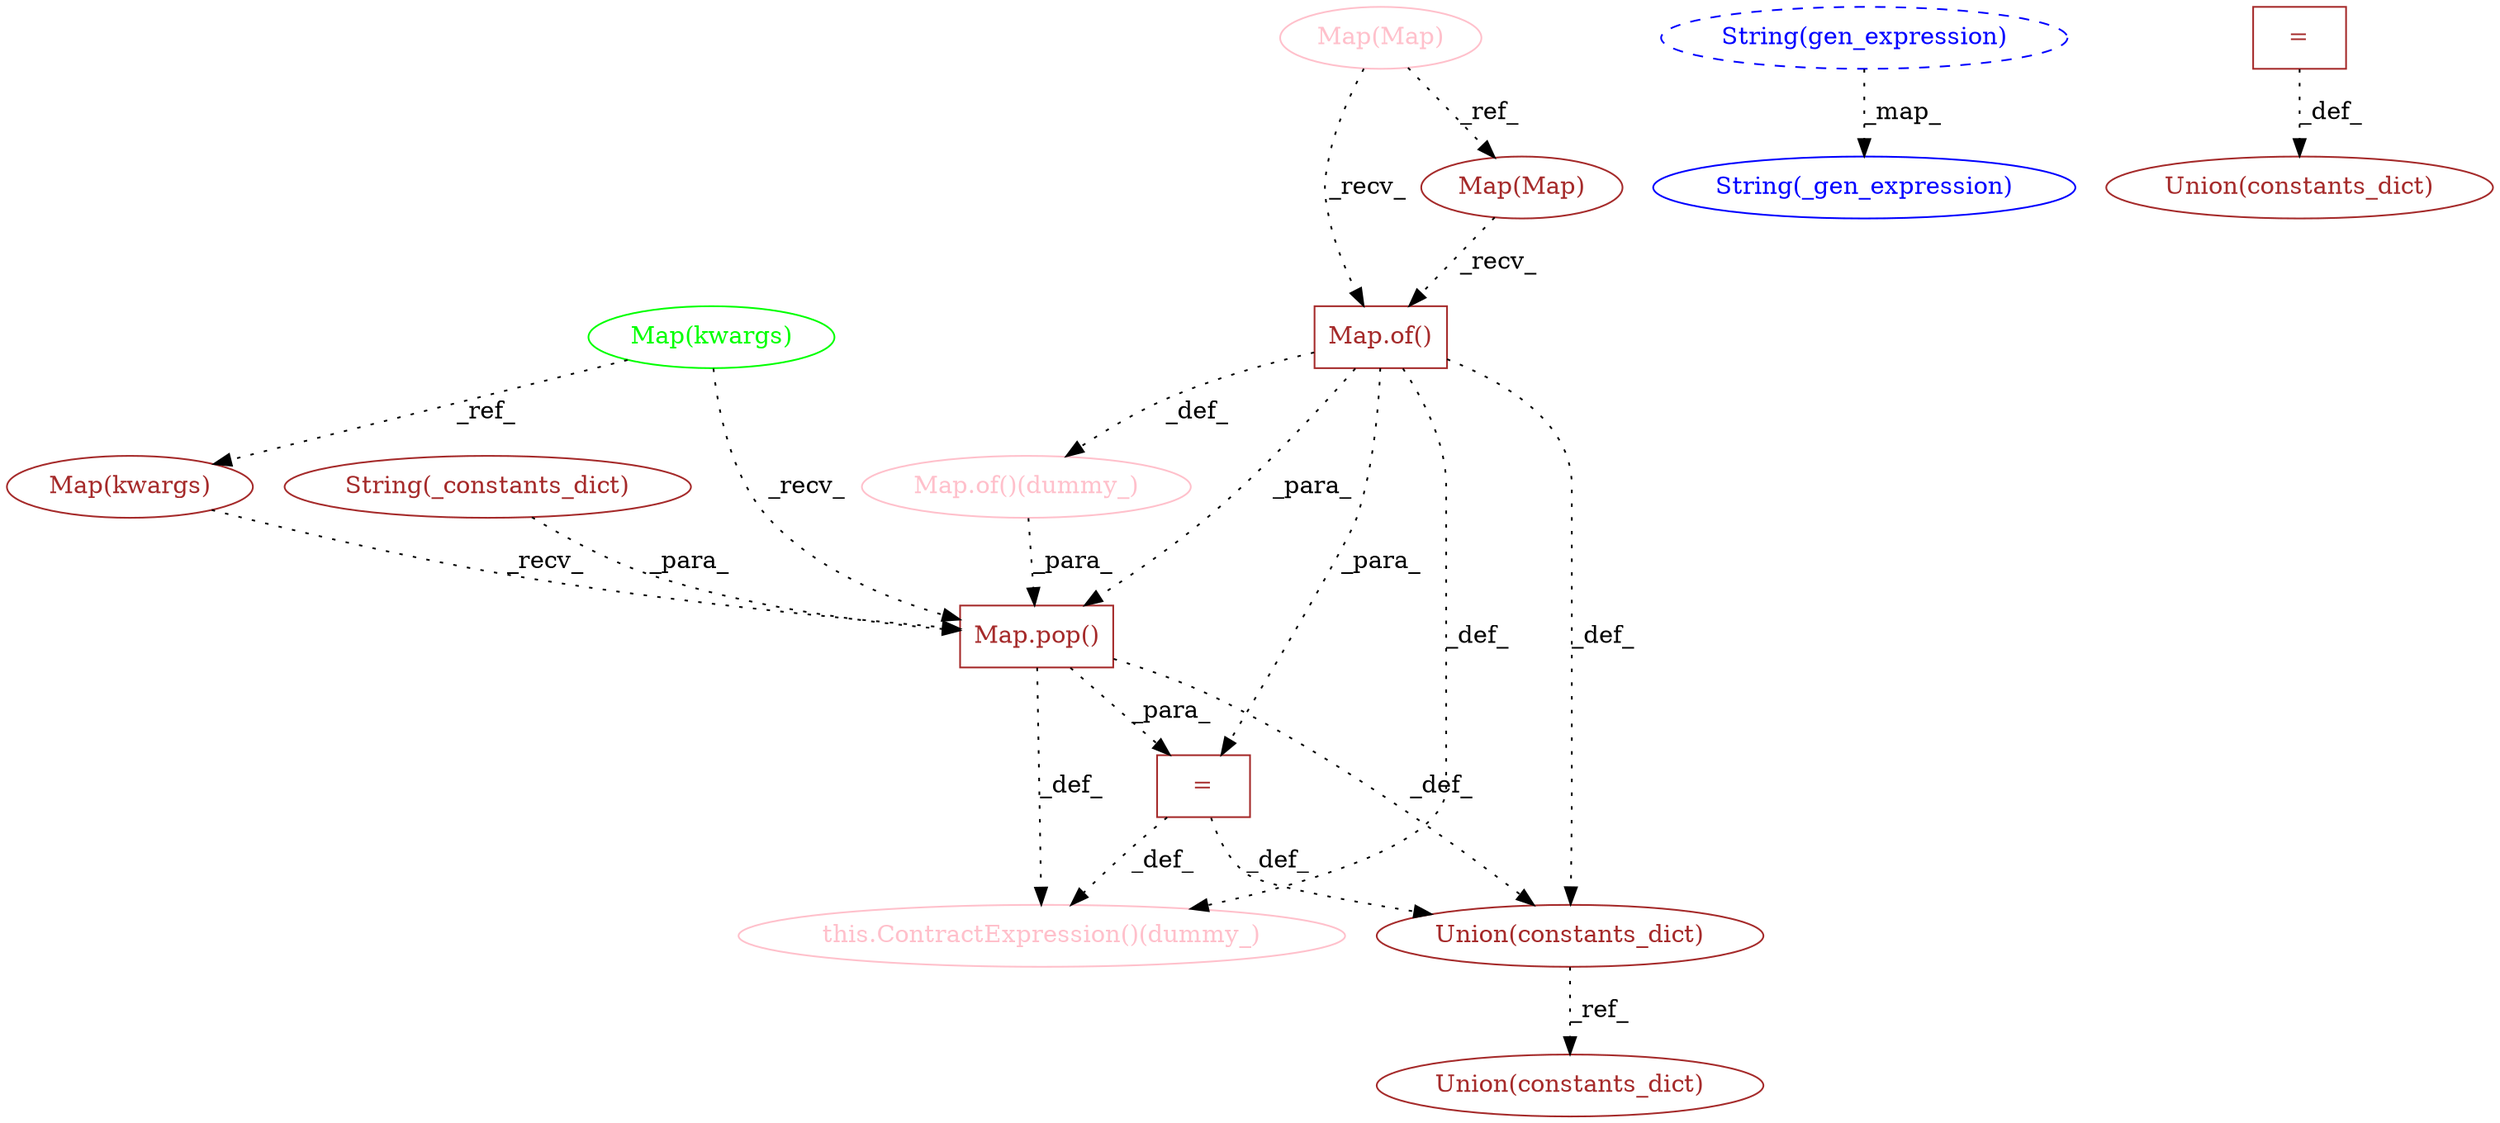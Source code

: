 digraph G {
1 [label="Map(Map)" shape=ellipse style=solid color=pink fontcolor=pink]
2 [label="Map(Map)" shape=ellipse style=solid color=brown fontcolor=brown]
3 [label="Union(constants_dict)" shape=ellipse style=solid color=brown fontcolor=brown]
4 [label="String(_gen_expression)" shape=ellipse style=solid color=blue fontcolor=blue]
5 [label="Map(kwargs)" shape=ellipse style=solid color=brown fontcolor=brown]
6 [label="String(_constants_dict)" shape=ellipse style=solid color=brown fontcolor=brown]
7 [label="=" shape=box style=solid color=brown fontcolor=brown]
8 [label="Union(constants_dict)" shape=ellipse style=solid color=brown fontcolor=brown]
9 [label="Map.of()" shape=box style=solid color=brown fontcolor=brown]
10 [label="Map.of()(dummy_)" shape=ellipse style=solid color=pink fontcolor=pink]
11 [label="Map.pop()" shape=box style=solid color=brown fontcolor=brown]
12 [label="this.ContractExpression()(dummy_)" shape=ellipse style=solid color=pink fontcolor=pink]
13 [label="Map(kwargs)" shape=ellipse style=solid color=green fontcolor=green]
14 [label="String(gen_expression)" shape=ellipse style=dashed color=blue fontcolor=blue]
15 [label="=" shape=box style=solid color=brown fontcolor=brown]
16 [label="Union(constants_dict)" shape=ellipse style=solid color=brown fontcolor=brown]
1 -> 2 [label="_ref_" style=dotted];
8 -> 3 [label="_ref_" style=dotted];
14 -> 4 [label="_map_" style=dotted];
13 -> 5 [label="_ref_" style=dotted];
11 -> 7 [label="_para_" style=dotted];
9 -> 7 [label="_para_" style=dotted];
7 -> 8 [label="_def_" style=dotted];
11 -> 8 [label="_def_" style=dotted];
9 -> 8 [label="_def_" style=dotted];
2 -> 9 [label="_recv_" style=dotted];
1 -> 9 [label="_recv_" style=dotted];
9 -> 10 [label="_def_" style=dotted];
5 -> 11 [label="_recv_" style=dotted];
6 -> 11 [label="_para_" style=dotted];
10 -> 11 [label="_para_" style=dotted];
9 -> 11 [label="_para_" style=dotted];
13 -> 11 [label="_recv_" style=dotted];
7 -> 12 [label="_def_" style=dotted];
11 -> 12 [label="_def_" style=dotted];
9 -> 12 [label="_def_" style=dotted];
15 -> 16 [label="_def_" style=dotted];
}